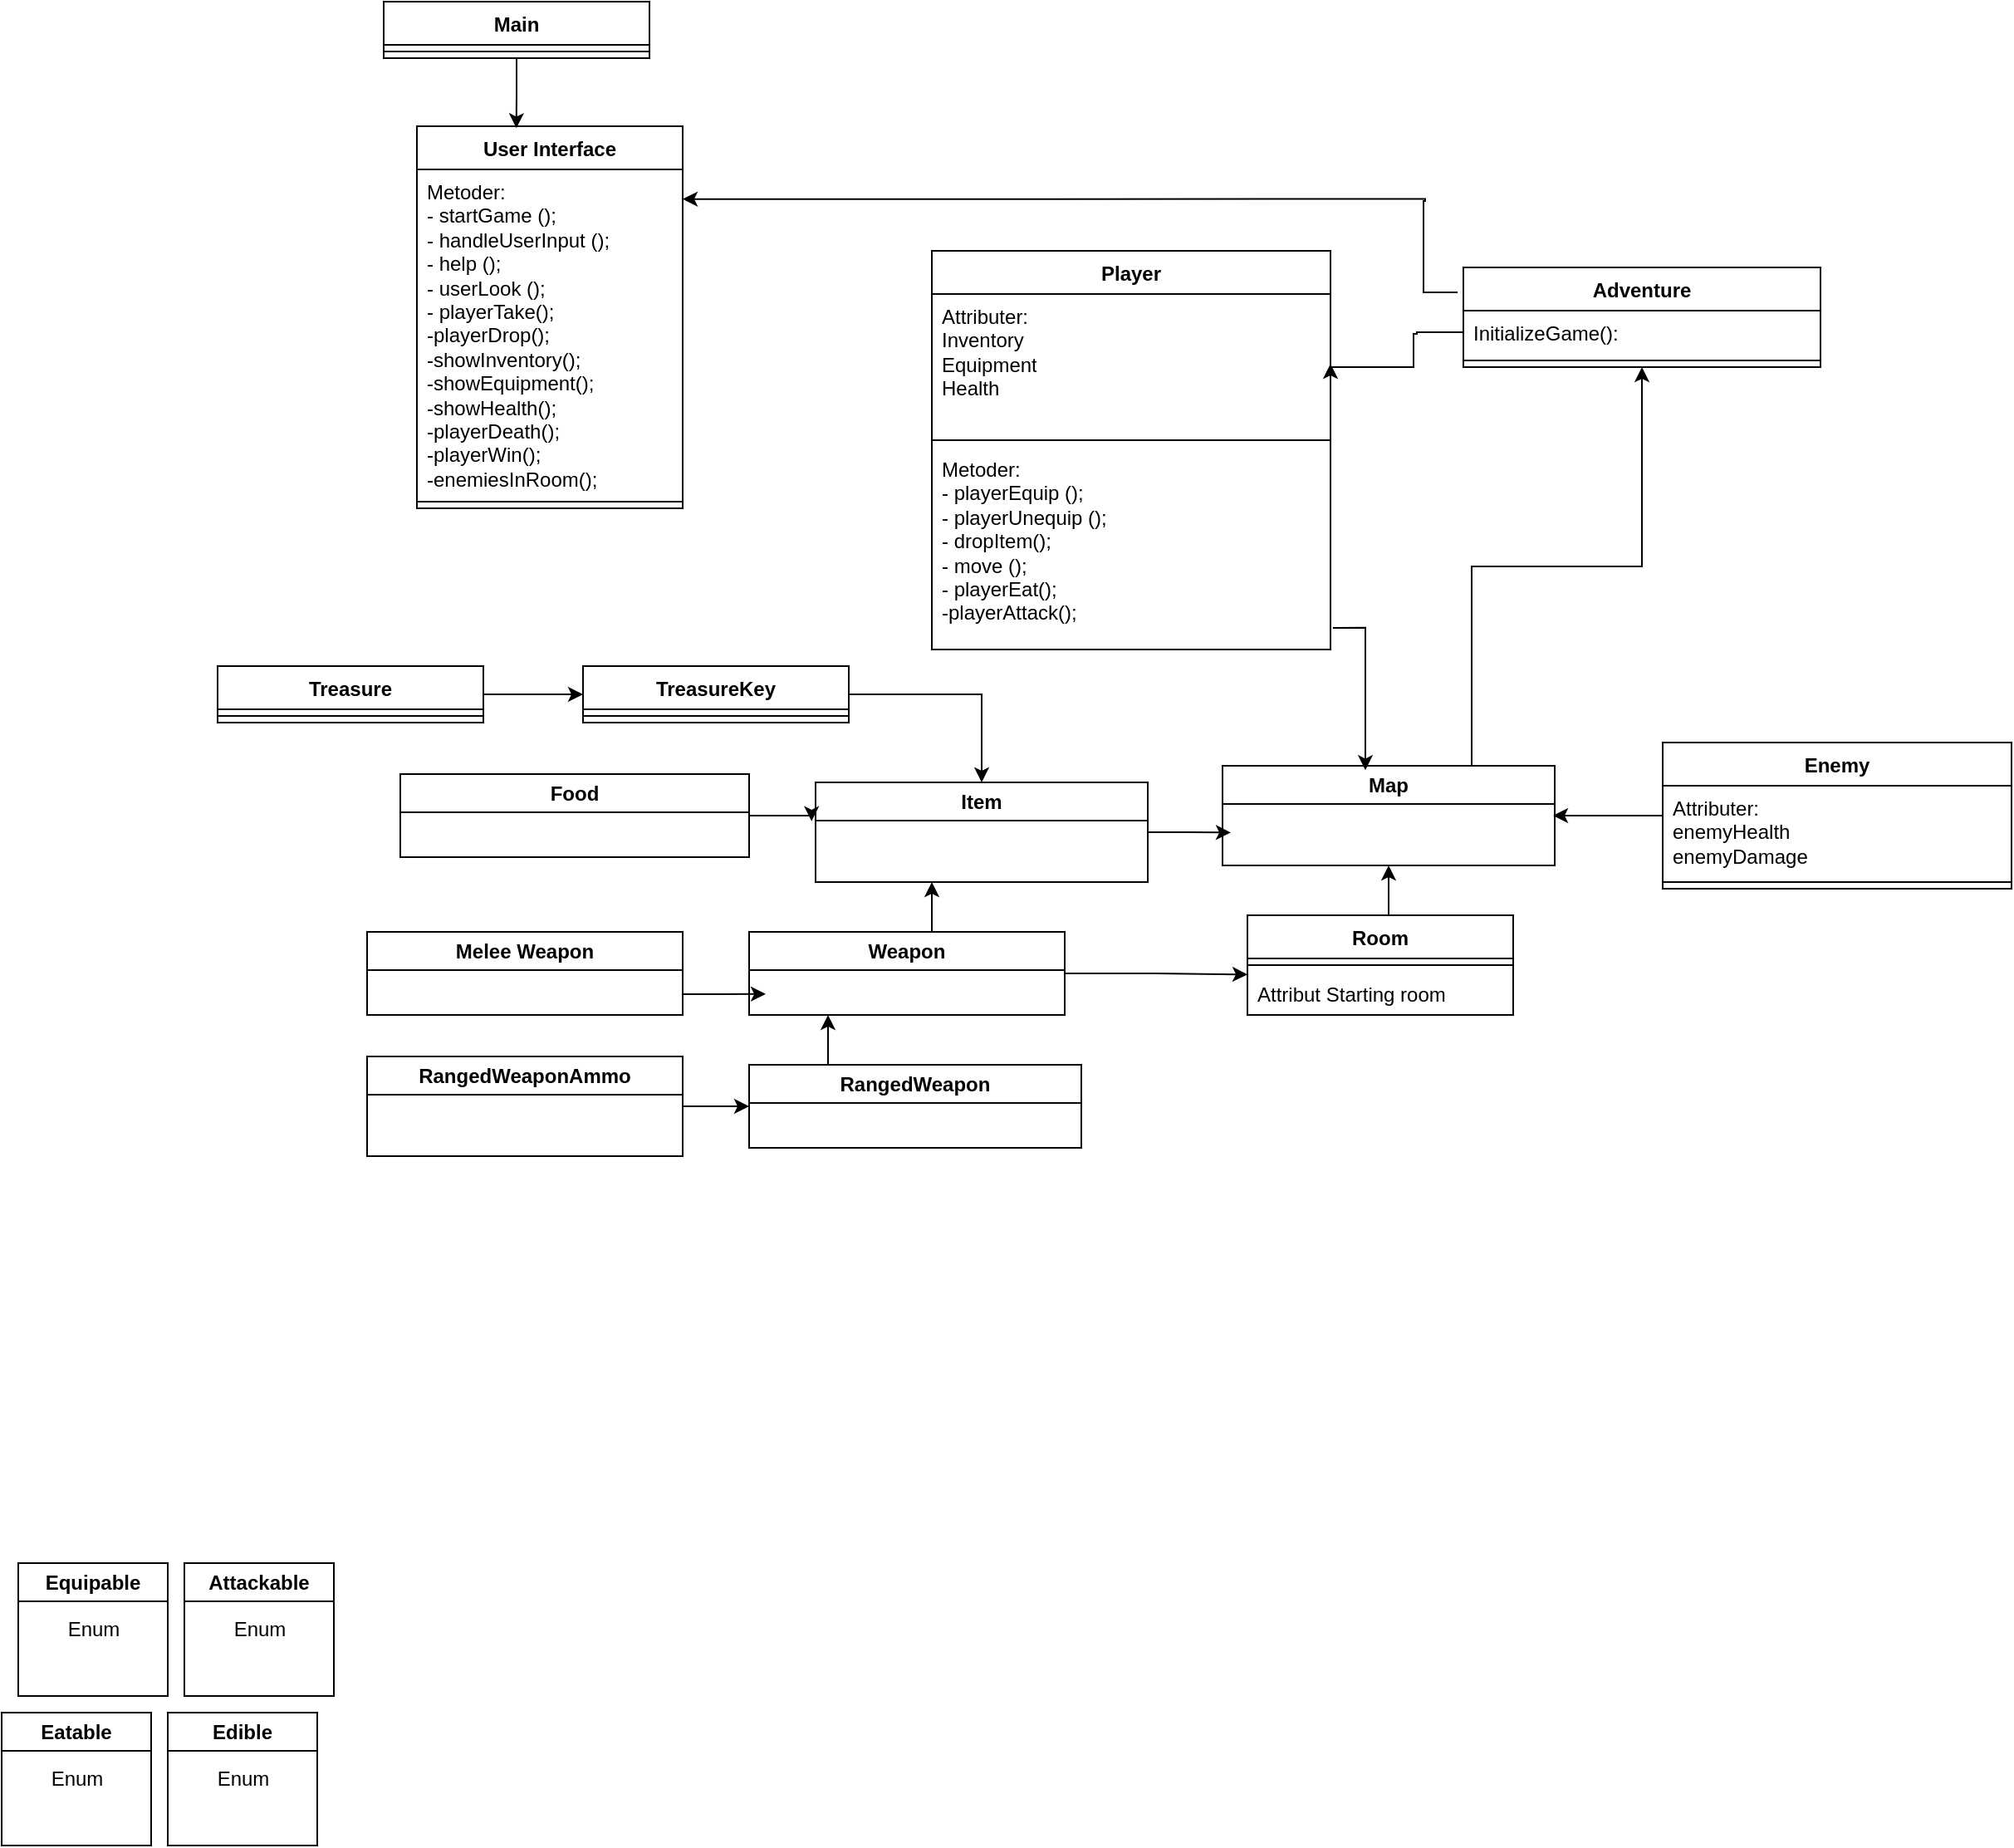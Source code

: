 <mxfile version="22.0.4" type="device">
  <diagram id="C5RBs43oDa-KdzZeNtuy" name="Page-1">
    <mxGraphModel dx="1276" dy="1332" grid="1" gridSize="10" guides="1" tooltips="1" connect="1" arrows="1" fold="1" page="1" pageScale="1" pageWidth="827" pageHeight="1169" math="0" shadow="0">
      <root>
        <mxCell id="WIyWlLk6GJQsqaUBKTNV-0" />
        <mxCell id="WIyWlLk6GJQsqaUBKTNV-1" parent="WIyWlLk6GJQsqaUBKTNV-0" />
        <mxCell id="ejJ1Sq43Pn9oIyJQalDR-40" style="edgeStyle=orthogonalEdgeStyle;rounded=0;orthogonalLoop=1;jettySize=auto;html=1;entryX=1;entryY=0.5;entryDx=0;entryDy=0;exitX=0;exitY=0.5;exitDx=0;exitDy=0;" parent="WIyWlLk6GJQsqaUBKTNV-1" edge="1" target="ejJ1Sq43Pn9oIyJQalDR-87" source="ejJ1Sq43Pn9oIyJQalDR-85">
          <mxGeometry relative="1" as="geometry">
            <mxPoint x="400" y="-30" as="targetPoint" />
            <mxPoint x="672" y="-155" as="sourcePoint" />
            <Array as="points">
              <mxPoint x="672" y="-51" />
              <mxPoint x="672" y="-50" />
              <mxPoint x="670" y="-50" />
              <mxPoint x="670" y="-30" />
              <mxPoint x="620" y="-30" />
            </Array>
          </mxGeometry>
        </mxCell>
        <mxCell id="ejJ1Sq43Pn9oIyJQalDR-46" style="edgeStyle=orthogonalEdgeStyle;rounded=0;orthogonalLoop=1;jettySize=auto;html=1;exitX=1;exitY=0.5;exitDx=0;exitDy=0;" parent="WIyWlLk6GJQsqaUBKTNV-1" source="ejJ1Sq43Pn9oIyJQalDR-3" edge="1">
          <mxGeometry relative="1" as="geometry">
            <mxPoint x="560" y="250.238" as="targetPoint" />
          </mxGeometry>
        </mxCell>
        <mxCell id="ejJ1Sq43Pn9oIyJQalDR-3" value="Item" style="swimlane;whiteSpace=wrap;html=1;" parent="WIyWlLk6GJQsqaUBKTNV-1" vertex="1">
          <mxGeometry x="310" y="220" width="200" height="60" as="geometry" />
        </mxCell>
        <mxCell id="ejJ1Sq43Pn9oIyJQalDR-4" value="Food" style="swimlane;whiteSpace=wrap;html=1;" parent="WIyWlLk6GJQsqaUBKTNV-1" vertex="1">
          <mxGeometry x="60" y="215" width="210" height="50" as="geometry" />
        </mxCell>
        <mxCell id="ejJ1Sq43Pn9oIyJQalDR-47" style="edgeStyle=orthogonalEdgeStyle;rounded=0;orthogonalLoop=1;jettySize=auto;html=1;exitX=0.5;exitY=0;exitDx=0;exitDy=0;" parent="WIyWlLk6GJQsqaUBKTNV-1" source="ejJ1Sq43Pn9oIyJQalDR-5" edge="1">
          <mxGeometry relative="1" as="geometry">
            <mxPoint x="380" y="280" as="targetPoint" />
          </mxGeometry>
        </mxCell>
        <mxCell id="ejJ1Sq43Pn9oIyJQalDR-5" value="Weapon" style="swimlane;whiteSpace=wrap;html=1;" parent="WIyWlLk6GJQsqaUBKTNV-1" vertex="1">
          <mxGeometry x="270" y="310" width="190" height="50" as="geometry" />
        </mxCell>
        <mxCell id="ejJ1Sq43Pn9oIyJQalDR-49" style="edgeStyle=orthogonalEdgeStyle;rounded=0;orthogonalLoop=1;jettySize=auto;html=1;exitX=0.25;exitY=0;exitDx=0;exitDy=0;entryX=0.25;entryY=1;entryDx=0;entryDy=0;" parent="WIyWlLk6GJQsqaUBKTNV-1" source="ejJ1Sq43Pn9oIyJQalDR-6" target="ejJ1Sq43Pn9oIyJQalDR-5" edge="1">
          <mxGeometry relative="1" as="geometry" />
        </mxCell>
        <mxCell id="ejJ1Sq43Pn9oIyJQalDR-6" value="RangedWeapon" style="swimlane;whiteSpace=wrap;html=1;" parent="WIyWlLk6GJQsqaUBKTNV-1" vertex="1">
          <mxGeometry x="270" y="390" width="200" height="50" as="geometry" />
        </mxCell>
        <mxCell id="ejJ1Sq43Pn9oIyJQalDR-48" style="edgeStyle=orthogonalEdgeStyle;rounded=0;orthogonalLoop=1;jettySize=auto;html=1;exitX=1;exitY=0.75;exitDx=0;exitDy=0;" parent="WIyWlLk6GJQsqaUBKTNV-1" source="ejJ1Sq43Pn9oIyJQalDR-7" edge="1">
          <mxGeometry relative="1" as="geometry">
            <mxPoint x="280" y="347.381" as="targetPoint" />
          </mxGeometry>
        </mxCell>
        <mxCell id="ejJ1Sq43Pn9oIyJQalDR-7" value="Melee Weapon" style="swimlane;whiteSpace=wrap;html=1;" parent="WIyWlLk6GJQsqaUBKTNV-1" vertex="1">
          <mxGeometry x="40" y="310" width="190" height="50" as="geometry" />
        </mxCell>
        <mxCell id="ejJ1Sq43Pn9oIyJQalDR-50" style="edgeStyle=orthogonalEdgeStyle;rounded=0;orthogonalLoop=1;jettySize=auto;html=1;exitX=1;exitY=0.5;exitDx=0;exitDy=0;entryX=0;entryY=0.5;entryDx=0;entryDy=0;" parent="WIyWlLk6GJQsqaUBKTNV-1" source="ejJ1Sq43Pn9oIyJQalDR-8" target="ejJ1Sq43Pn9oIyJQalDR-6" edge="1">
          <mxGeometry relative="1" as="geometry" />
        </mxCell>
        <mxCell id="ejJ1Sq43Pn9oIyJQalDR-8" value="RangedWeaponAmmo" style="swimlane;whiteSpace=wrap;html=1;" parent="WIyWlLk6GJQsqaUBKTNV-1" vertex="1">
          <mxGeometry x="40" y="385" width="190" height="60" as="geometry" />
        </mxCell>
        <mxCell id="ejJ1Sq43Pn9oIyJQalDR-44" style="edgeStyle=orthogonalEdgeStyle;rounded=0;orthogonalLoop=1;jettySize=auto;html=1;exitX=0.5;exitY=0;exitDx=0;exitDy=0;entryX=0.5;entryY=1;entryDx=0;entryDy=0;" parent="WIyWlLk6GJQsqaUBKTNV-1" target="ejJ1Sq43Pn9oIyJQalDR-10" edge="1">
          <mxGeometry relative="1" as="geometry">
            <mxPoint x="654" y="300" as="sourcePoint" />
          </mxGeometry>
        </mxCell>
        <mxCell id="ejJ1Sq43Pn9oIyJQalDR-53" style="edgeStyle=orthogonalEdgeStyle;rounded=0;orthogonalLoop=1;jettySize=auto;html=1;exitX=0.75;exitY=0;exitDx=0;exitDy=0;entryX=0.5;entryY=1;entryDx=0;entryDy=0;" parent="WIyWlLk6GJQsqaUBKTNV-1" source="ejJ1Sq43Pn9oIyJQalDR-10" edge="1" target="ejJ1Sq43Pn9oIyJQalDR-82">
          <mxGeometry relative="1" as="geometry">
            <mxPoint x="705" y="-10" as="targetPoint" />
          </mxGeometry>
        </mxCell>
        <mxCell id="ejJ1Sq43Pn9oIyJQalDR-10" value="Map" style="swimlane;whiteSpace=wrap;html=1;" parent="WIyWlLk6GJQsqaUBKTNV-1" vertex="1">
          <mxGeometry x="555" y="210" width="200" height="60" as="geometry" />
        </mxCell>
        <mxCell id="ejJ1Sq43Pn9oIyJQalDR-52" style="edgeStyle=orthogonalEdgeStyle;rounded=0;orthogonalLoop=1;jettySize=auto;html=1;exitX=0;exitY=0.5;exitDx=0;exitDy=0;" parent="WIyWlLk6GJQsqaUBKTNV-1" edge="1">
          <mxGeometry relative="1" as="geometry">
            <mxPoint x="820" y="240" as="sourcePoint" />
            <mxPoint x="754" y="240" as="targetPoint" />
            <Array as="points">
              <mxPoint x="754" y="240" />
            </Array>
          </mxGeometry>
        </mxCell>
        <mxCell id="ejJ1Sq43Pn9oIyJQalDR-12" value="Edible" style="swimlane;whiteSpace=wrap;html=1;" parent="WIyWlLk6GJQsqaUBKTNV-1" vertex="1">
          <mxGeometry x="-80" y="780" width="90" height="80" as="geometry" />
        </mxCell>
        <mxCell id="ejJ1Sq43Pn9oIyJQalDR-16" value="Enum" style="text;html=1;align=center;verticalAlign=middle;resizable=0;points=[];autosize=1;strokeColor=none;fillColor=none;" parent="ejJ1Sq43Pn9oIyJQalDR-12" vertex="1">
          <mxGeometry x="20" y="25" width="50" height="30" as="geometry" />
        </mxCell>
        <mxCell id="ejJ1Sq43Pn9oIyJQalDR-42" style="edgeStyle=orthogonalEdgeStyle;rounded=0;orthogonalLoop=1;jettySize=auto;html=1;exitX=1.006;exitY=0.893;exitDx=0;exitDy=0;entryX=0.43;entryY=0.044;entryDx=0;entryDy=0;entryPerimeter=0;exitPerimeter=0;" parent="WIyWlLk6GJQsqaUBKTNV-1" source="ejJ1Sq43Pn9oIyJQalDR-89" target="ejJ1Sq43Pn9oIyJQalDR-10" edge="1">
          <mxGeometry relative="1" as="geometry">
            <mxPoint x="300" y="165" as="sourcePoint" />
          </mxGeometry>
        </mxCell>
        <mxCell id="ejJ1Sq43Pn9oIyJQalDR-20" value="Equipable" style="swimlane;whiteSpace=wrap;html=1;" parent="WIyWlLk6GJQsqaUBKTNV-1" vertex="1">
          <mxGeometry x="-170" y="690" width="90" height="80" as="geometry" />
        </mxCell>
        <mxCell id="ejJ1Sq43Pn9oIyJQalDR-21" value="Enum" style="text;html=1;align=center;verticalAlign=middle;resizable=0;points=[];autosize=1;strokeColor=none;fillColor=none;" parent="ejJ1Sq43Pn9oIyJQalDR-20" vertex="1">
          <mxGeometry x="20" y="25" width="50" height="30" as="geometry" />
        </mxCell>
        <mxCell id="ejJ1Sq43Pn9oIyJQalDR-22" value="Eatable" style="swimlane;whiteSpace=wrap;html=1;" parent="WIyWlLk6GJQsqaUBKTNV-1" vertex="1">
          <mxGeometry x="-180" y="780" width="90" height="80" as="geometry" />
        </mxCell>
        <mxCell id="ejJ1Sq43Pn9oIyJQalDR-23" value="Enum" style="text;html=1;align=center;verticalAlign=middle;resizable=0;points=[];autosize=1;strokeColor=none;fillColor=none;" parent="ejJ1Sq43Pn9oIyJQalDR-22" vertex="1">
          <mxGeometry x="20" y="25" width="50" height="30" as="geometry" />
        </mxCell>
        <mxCell id="ejJ1Sq43Pn9oIyJQalDR-24" value="Attackable" style="swimlane;whiteSpace=wrap;html=1;" parent="WIyWlLk6GJQsqaUBKTNV-1" vertex="1">
          <mxGeometry x="-70" y="690" width="90" height="80" as="geometry" />
        </mxCell>
        <mxCell id="ejJ1Sq43Pn9oIyJQalDR-25" value="Enum" style="text;html=1;align=center;verticalAlign=middle;resizable=0;points=[];autosize=1;strokeColor=none;fillColor=none;" parent="ejJ1Sq43Pn9oIyJQalDR-24" vertex="1">
          <mxGeometry x="20" y="25" width="50" height="30" as="geometry" />
        </mxCell>
        <mxCell id="ejJ1Sq43Pn9oIyJQalDR-51" style="edgeStyle=orthogonalEdgeStyle;rounded=0;orthogonalLoop=1;jettySize=auto;html=1;exitX=1;exitY=0.5;exitDx=0;exitDy=0;entryX=-0.012;entryY=0.39;entryDx=0;entryDy=0;entryPerimeter=0;" parent="WIyWlLk6GJQsqaUBKTNV-1" source="ejJ1Sq43Pn9oIyJQalDR-4" target="ejJ1Sq43Pn9oIyJQalDR-3" edge="1">
          <mxGeometry relative="1" as="geometry" />
        </mxCell>
        <mxCell id="ejJ1Sq43Pn9oIyJQalDR-74" value="Main" style="swimlane;fontStyle=1;align=center;verticalAlign=top;childLayout=stackLayout;horizontal=1;startSize=26;horizontalStack=0;resizeParent=1;resizeParentMax=0;resizeLast=0;collapsible=1;marginBottom=0;whiteSpace=wrap;html=1;" parent="WIyWlLk6GJQsqaUBKTNV-1" vertex="1">
          <mxGeometry x="50" y="-250" width="160" height="34" as="geometry" />
        </mxCell>
        <mxCell id="ejJ1Sq43Pn9oIyJQalDR-76" value="" style="line;strokeWidth=1;fillColor=none;align=left;verticalAlign=middle;spacingTop=-1;spacingLeft=3;spacingRight=3;rotatable=0;labelPosition=right;points=[];portConstraint=eastwest;strokeColor=inherit;" parent="ejJ1Sq43Pn9oIyJQalDR-74" vertex="1">
          <mxGeometry y="26" width="160" height="8" as="geometry" />
        </mxCell>
        <mxCell id="ejJ1Sq43Pn9oIyJQalDR-78" value="User Interface" style="swimlane;fontStyle=1;align=center;verticalAlign=top;childLayout=stackLayout;horizontal=1;startSize=26;horizontalStack=0;resizeParent=1;resizeParentMax=0;resizeLast=0;collapsible=1;marginBottom=0;whiteSpace=wrap;html=1;" parent="WIyWlLk6GJQsqaUBKTNV-1" vertex="1">
          <mxGeometry x="70" y="-175" width="160" height="230" as="geometry" />
        </mxCell>
        <mxCell id="ejJ1Sq43Pn9oIyJQalDR-81" value="Metoder:&amp;nbsp;&lt;br style=&quot;border-color: var(--border-color);&quot;&gt;&lt;span style=&quot;&quot;&gt;- startGame ();&lt;/span&gt;&lt;br style=&quot;border-color: var(--border-color);&quot;&gt;&lt;span style=&quot;&quot;&gt;- handleUserInput ();&lt;/span&gt;&lt;br style=&quot;border-color: var(--border-color);&quot;&gt;&lt;div style=&quot;border-color: var(--border-color);&quot;&gt;- help ();&lt;/div&gt;&lt;div style=&quot;border-color: var(--border-color);&quot;&gt;- userLook ();&lt;/div&gt;&lt;div style=&quot;border-color: var(--border-color);&quot;&gt;- playerTake();&lt;/div&gt;&lt;div style=&quot;border-color: var(--border-color);&quot;&gt;-playerDrop();&lt;/div&gt;&lt;div style=&quot;border-color: var(--border-color);&quot;&gt;-showInventory();&lt;/div&gt;&lt;div style=&quot;border-color: var(--border-color);&quot;&gt;-showEquipment();&lt;/div&gt;&lt;div style=&quot;border-color: var(--border-color);&quot;&gt;-showHealth();&lt;/div&gt;&lt;div style=&quot;border-color: var(--border-color);&quot;&gt;-playerDeath();&lt;/div&gt;&lt;div style=&quot;border-color: var(--border-color);&quot;&gt;-playerWin();&lt;/div&gt;&lt;div style=&quot;border-color: var(--border-color);&quot;&gt;-enemiesInRoom();&lt;/div&gt;" style="text;strokeColor=none;fillColor=none;align=left;verticalAlign=top;spacingLeft=4;spacingRight=4;overflow=hidden;rotatable=0;points=[[0,0.5],[1,0.5]];portConstraint=eastwest;whiteSpace=wrap;html=1;" parent="ejJ1Sq43Pn9oIyJQalDR-78" vertex="1">
          <mxGeometry y="26" width="160" height="196" as="geometry" />
        </mxCell>
        <mxCell id="ejJ1Sq43Pn9oIyJQalDR-80" value="" style="line;strokeWidth=1;fillColor=none;align=left;verticalAlign=middle;spacingTop=-1;spacingLeft=3;spacingRight=3;rotatable=0;labelPosition=right;points=[];portConstraint=eastwest;strokeColor=inherit;" parent="ejJ1Sq43Pn9oIyJQalDR-78" vertex="1">
          <mxGeometry y="222" width="160" height="8" as="geometry" />
        </mxCell>
        <mxCell id="7_DmY9wYeJFV3JIGDx-o-12" style="edgeStyle=orthogonalEdgeStyle;rounded=0;orthogonalLoop=1;jettySize=auto;html=1;exitX=0;exitY=0.25;exitDx=0;exitDy=0;entryX=1.022;entryY=0.091;entryDx=0;entryDy=0;entryPerimeter=0;" edge="1" parent="WIyWlLk6GJQsqaUBKTNV-1">
          <mxGeometry relative="1" as="geometry">
            <mxPoint x="230.0" y="-131.164" as="targetPoint" />
            <mxPoint x="696.48" y="-75" as="sourcePoint" />
            <Array as="points">
              <mxPoint x="676" y="-75" />
              <mxPoint x="676" y="-130" />
              <mxPoint x="677" y="-130" />
              <mxPoint x="677" y="-131" />
            </Array>
          </mxGeometry>
        </mxCell>
        <mxCell id="ejJ1Sq43Pn9oIyJQalDR-82" value="Adventure" style="swimlane;fontStyle=1;align=center;verticalAlign=top;childLayout=stackLayout;horizontal=1;startSize=26;horizontalStack=0;resizeParent=1;resizeParentMax=0;resizeLast=0;collapsible=1;marginBottom=0;whiteSpace=wrap;html=1;" parent="WIyWlLk6GJQsqaUBKTNV-1" vertex="1">
          <mxGeometry x="700" y="-90" width="215" height="60" as="geometry" />
        </mxCell>
        <mxCell id="ejJ1Sq43Pn9oIyJQalDR-85" value="InitializeGame():" style="text;strokeColor=none;fillColor=none;align=left;verticalAlign=top;spacingLeft=4;spacingRight=4;overflow=hidden;rotatable=0;points=[[0,0.5],[1,0.5]];portConstraint=eastwest;whiteSpace=wrap;html=1;" parent="ejJ1Sq43Pn9oIyJQalDR-82" vertex="1">
          <mxGeometry y="26" width="215" height="26" as="geometry" />
        </mxCell>
        <mxCell id="ejJ1Sq43Pn9oIyJQalDR-84" value="" style="line;strokeWidth=1;fillColor=none;align=left;verticalAlign=middle;spacingTop=-1;spacingLeft=3;spacingRight=3;rotatable=0;labelPosition=right;points=[];portConstraint=eastwest;strokeColor=inherit;" parent="ejJ1Sq43Pn9oIyJQalDR-82" vertex="1">
          <mxGeometry y="52" width="215" height="8" as="geometry" />
        </mxCell>
        <mxCell id="ejJ1Sq43Pn9oIyJQalDR-86" value="Player" style="swimlane;fontStyle=1;align=center;verticalAlign=top;childLayout=stackLayout;horizontal=1;startSize=26;horizontalStack=0;resizeParent=1;resizeParentMax=0;resizeLast=0;collapsible=1;marginBottom=0;whiteSpace=wrap;html=1;" parent="WIyWlLk6GJQsqaUBKTNV-1" vertex="1">
          <mxGeometry x="380" y="-100" width="240" height="240" as="geometry" />
        </mxCell>
        <mxCell id="ejJ1Sq43Pn9oIyJQalDR-87" value="Attributer:&lt;br&gt;Inventory&lt;br&gt;Equipment&lt;br&gt;Health" style="text;strokeColor=none;fillColor=none;align=left;verticalAlign=top;spacingLeft=4;spacingRight=4;overflow=hidden;rotatable=0;points=[[0,0.5],[1,0.5]];portConstraint=eastwest;whiteSpace=wrap;html=1;" parent="ejJ1Sq43Pn9oIyJQalDR-86" vertex="1">
          <mxGeometry y="26" width="240" height="84" as="geometry" />
        </mxCell>
        <mxCell id="ejJ1Sq43Pn9oIyJQalDR-88" value="" style="line;strokeWidth=1;fillColor=none;align=left;verticalAlign=middle;spacingTop=-1;spacingLeft=3;spacingRight=3;rotatable=0;labelPosition=right;points=[];portConstraint=eastwest;strokeColor=inherit;" parent="ejJ1Sq43Pn9oIyJQalDR-86" vertex="1">
          <mxGeometry y="110" width="240" height="8" as="geometry" />
        </mxCell>
        <mxCell id="ejJ1Sq43Pn9oIyJQalDR-89" value="&lt;div style=&quot;border-color: var(--border-color);&quot;&gt;Metoder:&lt;/div&gt;&lt;div style=&quot;border-color: var(--border-color);&quot;&gt;&lt;span style=&quot;border-color: var(--border-color); background-color: initial;&quot;&gt;- playerEquip ();&lt;/span&gt;&lt;/div&gt;&lt;div style=&quot;border-color: var(--border-color);&quot;&gt;&lt;span style=&quot;border-color: var(--border-color); background-color: initial;&quot;&gt;- playerUnequip ();&lt;/span&gt;&lt;/div&gt;&lt;div style=&quot;border-color: var(--border-color);&quot;&gt;&lt;span style=&quot;border-color: var(--border-color); background-color: initial;&quot;&gt;- dropItem();&lt;/span&gt;&lt;/div&gt;&lt;div style=&quot;border-color: var(--border-color);&quot;&gt;&lt;span style=&quot;border-color: var(--border-color); background-color: initial;&quot;&gt;- move ();&lt;/span&gt;&lt;/div&gt;&lt;div style=&quot;border-color: var(--border-color);&quot;&gt;&lt;span style=&quot;border-color: var(--border-color); background-color: initial;&quot;&gt;- playerEat();&lt;/span&gt;&lt;/div&gt;&lt;div style=&quot;border-color: var(--border-color);&quot;&gt;&lt;span style=&quot;border-color: var(--border-color); background-color: initial;&quot;&gt;-playerAttack();&lt;/span&gt;&lt;/div&gt;" style="text;strokeColor=none;fillColor=none;align=left;verticalAlign=top;spacingLeft=4;spacingRight=4;overflow=hidden;rotatable=0;points=[[0,0.5],[1,0.5]];portConstraint=eastwest;whiteSpace=wrap;html=1;" parent="ejJ1Sq43Pn9oIyJQalDR-86" vertex="1">
          <mxGeometry y="118" width="240" height="122" as="geometry" />
        </mxCell>
        <mxCell id="ejJ1Sq43Pn9oIyJQalDR-90" value="Enemy" style="swimlane;fontStyle=1;align=center;verticalAlign=top;childLayout=stackLayout;horizontal=1;startSize=26;horizontalStack=0;resizeParent=1;resizeParentMax=0;resizeLast=0;collapsible=1;marginBottom=0;whiteSpace=wrap;html=1;" parent="WIyWlLk6GJQsqaUBKTNV-1" vertex="1">
          <mxGeometry x="820" y="196" width="210" height="88" as="geometry" />
        </mxCell>
        <mxCell id="ejJ1Sq43Pn9oIyJQalDR-91" value="Attributer:&lt;br&gt;enemyHealth&lt;br&gt;enemyDamage" style="text;strokeColor=none;fillColor=none;align=left;verticalAlign=top;spacingLeft=4;spacingRight=4;overflow=hidden;rotatable=0;points=[[0,0.5],[1,0.5]];portConstraint=eastwest;whiteSpace=wrap;html=1;" parent="ejJ1Sq43Pn9oIyJQalDR-90" vertex="1">
          <mxGeometry y="26" width="210" height="54" as="geometry" />
        </mxCell>
        <mxCell id="ejJ1Sq43Pn9oIyJQalDR-92" value="" style="line;strokeWidth=1;fillColor=none;align=left;verticalAlign=middle;spacingTop=-1;spacingLeft=3;spacingRight=3;rotatable=0;labelPosition=right;points=[];portConstraint=eastwest;strokeColor=inherit;" parent="ejJ1Sq43Pn9oIyJQalDR-90" vertex="1">
          <mxGeometry y="80" width="210" height="8" as="geometry" />
        </mxCell>
        <mxCell id="ejJ1Sq43Pn9oIyJQalDR-98" value="Room" style="swimlane;fontStyle=1;align=center;verticalAlign=top;childLayout=stackLayout;horizontal=1;startSize=26;horizontalStack=0;resizeParent=1;resizeParentMax=0;resizeLast=0;collapsible=1;marginBottom=0;whiteSpace=wrap;html=1;" parent="WIyWlLk6GJQsqaUBKTNV-1" vertex="1">
          <mxGeometry x="570" y="300" width="160" height="60" as="geometry" />
        </mxCell>
        <mxCell id="ejJ1Sq43Pn9oIyJQalDR-100" value="" style="line;strokeWidth=1;fillColor=none;align=left;verticalAlign=middle;spacingTop=-1;spacingLeft=3;spacingRight=3;rotatable=0;labelPosition=right;points=[];portConstraint=eastwest;strokeColor=inherit;" parent="ejJ1Sq43Pn9oIyJQalDR-98" vertex="1">
          <mxGeometry y="26" width="160" height="8" as="geometry" />
        </mxCell>
        <mxCell id="ejJ1Sq43Pn9oIyJQalDR-101" value="Attribut Starting room" style="text;strokeColor=none;fillColor=none;align=left;verticalAlign=top;spacingLeft=4;spacingRight=4;overflow=hidden;rotatable=0;points=[[0,0.5],[1,0.5]];portConstraint=eastwest;whiteSpace=wrap;html=1;" parent="ejJ1Sq43Pn9oIyJQalDR-98" vertex="1">
          <mxGeometry y="34" width="160" height="26" as="geometry" />
        </mxCell>
        <mxCell id="ejJ1Sq43Pn9oIyJQalDR-102" style="edgeStyle=orthogonalEdgeStyle;rounded=0;orthogonalLoop=1;jettySize=auto;html=1;exitX=1;exitY=0.5;exitDx=0;exitDy=0;entryX=0;entryY=0.064;entryDx=0;entryDy=0;entryPerimeter=0;" parent="WIyWlLk6GJQsqaUBKTNV-1" source="ejJ1Sq43Pn9oIyJQalDR-5" target="ejJ1Sq43Pn9oIyJQalDR-101" edge="1">
          <mxGeometry relative="1" as="geometry" />
        </mxCell>
        <mxCell id="7_DmY9wYeJFV3JIGDx-o-9" style="edgeStyle=orthogonalEdgeStyle;rounded=0;orthogonalLoop=1;jettySize=auto;html=1;exitX=1;exitY=0.5;exitDx=0;exitDy=0;entryX=0.5;entryY=0;entryDx=0;entryDy=0;" edge="1" parent="WIyWlLk6GJQsqaUBKTNV-1" source="7_DmY9wYeJFV3JIGDx-o-0" target="ejJ1Sq43Pn9oIyJQalDR-3">
          <mxGeometry relative="1" as="geometry" />
        </mxCell>
        <mxCell id="7_DmY9wYeJFV3JIGDx-o-0" value="TreasureKey" style="swimlane;fontStyle=1;align=center;verticalAlign=top;childLayout=stackLayout;horizontal=1;startSize=26;horizontalStack=0;resizeParent=1;resizeParentMax=0;resizeLast=0;collapsible=1;marginBottom=0;whiteSpace=wrap;html=1;" vertex="1" parent="WIyWlLk6GJQsqaUBKTNV-1">
          <mxGeometry x="170" y="150" width="160" height="34" as="geometry" />
        </mxCell>
        <mxCell id="7_DmY9wYeJFV3JIGDx-o-2" value="" style="line;strokeWidth=1;fillColor=none;align=left;verticalAlign=middle;spacingTop=-1;spacingLeft=3;spacingRight=3;rotatable=0;labelPosition=right;points=[];portConstraint=eastwest;strokeColor=inherit;" vertex="1" parent="7_DmY9wYeJFV3JIGDx-o-0">
          <mxGeometry y="26" width="160" height="8" as="geometry" />
        </mxCell>
        <mxCell id="7_DmY9wYeJFV3JIGDx-o-8" style="edgeStyle=orthogonalEdgeStyle;rounded=0;orthogonalLoop=1;jettySize=auto;html=1;exitX=1;exitY=0.5;exitDx=0;exitDy=0;entryX=0;entryY=0.5;entryDx=0;entryDy=0;" edge="1" parent="WIyWlLk6GJQsqaUBKTNV-1" source="7_DmY9wYeJFV3JIGDx-o-4" target="7_DmY9wYeJFV3JIGDx-o-0">
          <mxGeometry relative="1" as="geometry" />
        </mxCell>
        <mxCell id="7_DmY9wYeJFV3JIGDx-o-4" value="Treasure" style="swimlane;fontStyle=1;align=center;verticalAlign=top;childLayout=stackLayout;horizontal=1;startSize=26;horizontalStack=0;resizeParent=1;resizeParentMax=0;resizeLast=0;collapsible=1;marginBottom=0;whiteSpace=wrap;html=1;" vertex="1" parent="WIyWlLk6GJQsqaUBKTNV-1">
          <mxGeometry x="-50" y="150" width="160" height="34" as="geometry" />
        </mxCell>
        <mxCell id="7_DmY9wYeJFV3JIGDx-o-6" value="" style="line;strokeWidth=1;fillColor=none;align=left;verticalAlign=middle;spacingTop=-1;spacingLeft=3;spacingRight=3;rotatable=0;labelPosition=right;points=[];portConstraint=eastwest;strokeColor=inherit;" vertex="1" parent="7_DmY9wYeJFV3JIGDx-o-4">
          <mxGeometry y="26" width="160" height="8" as="geometry" />
        </mxCell>
        <mxCell id="7_DmY9wYeJFV3JIGDx-o-11" style="edgeStyle=orthogonalEdgeStyle;rounded=0;orthogonalLoop=1;jettySize=auto;html=1;exitX=0.5;exitY=1;exitDx=0;exitDy=0;entryX=0.374;entryY=0.005;entryDx=0;entryDy=0;entryPerimeter=0;" edge="1" parent="WIyWlLk6GJQsqaUBKTNV-1" source="ejJ1Sq43Pn9oIyJQalDR-74" target="ejJ1Sq43Pn9oIyJQalDR-78">
          <mxGeometry relative="1" as="geometry" />
        </mxCell>
      </root>
    </mxGraphModel>
  </diagram>
</mxfile>
